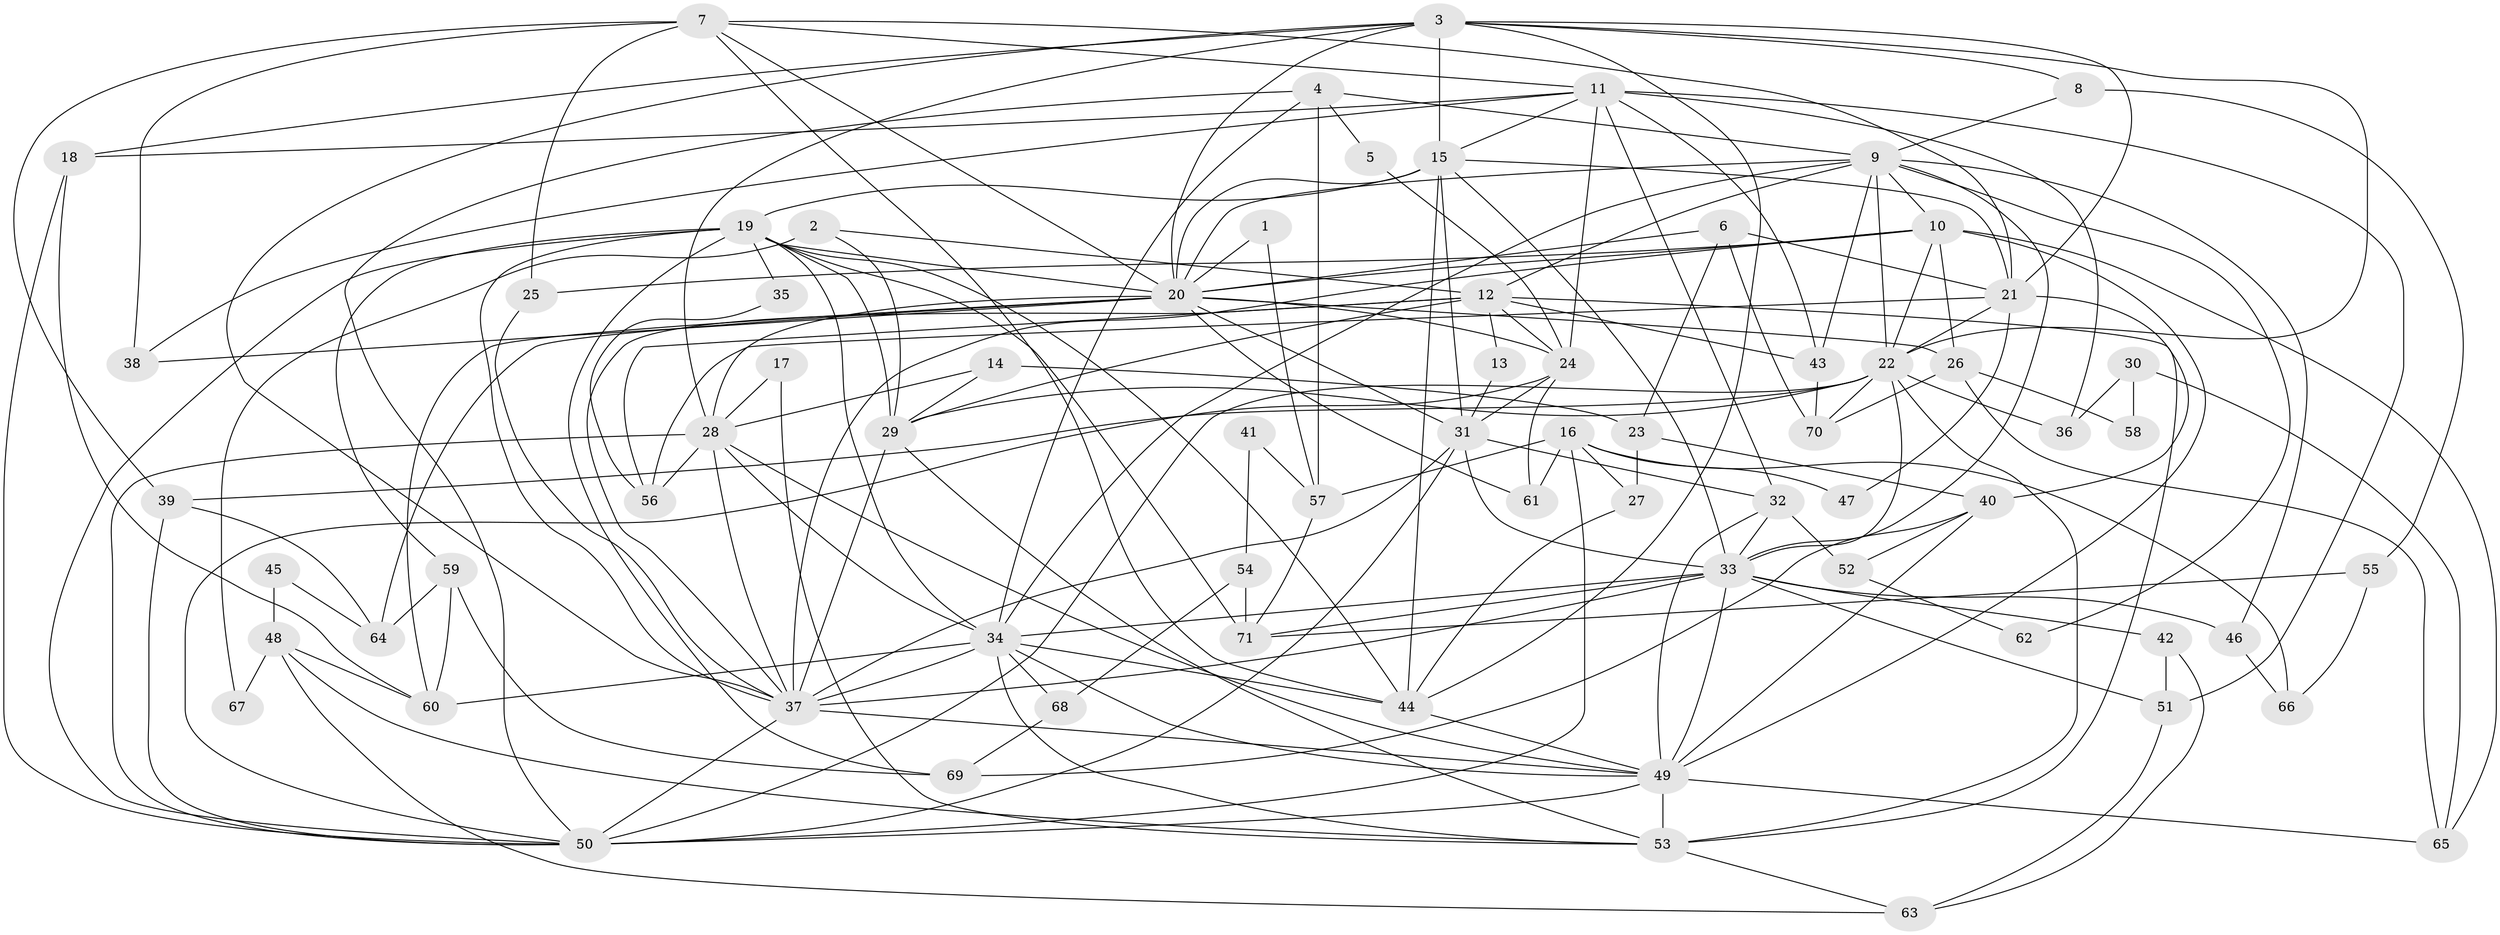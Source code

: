// original degree distribution, {2: 0.14893617021276595, 3: 0.2553191489361702, 5: 0.18439716312056736, 4: 0.2695035460992908, 6: 0.0851063829787234, 8: 0.028368794326241134, 7: 0.028368794326241134}
// Generated by graph-tools (version 1.1) at 2025/36/03/09/25 02:36:24]
// undirected, 71 vertices, 189 edges
graph export_dot {
graph [start="1"]
  node [color=gray90,style=filled];
  1;
  2;
  3;
  4;
  5;
  6;
  7;
  8;
  9;
  10;
  11;
  12;
  13;
  14;
  15;
  16;
  17;
  18;
  19;
  20;
  21;
  22;
  23;
  24;
  25;
  26;
  27;
  28;
  29;
  30;
  31;
  32;
  33;
  34;
  35;
  36;
  37;
  38;
  39;
  40;
  41;
  42;
  43;
  44;
  45;
  46;
  47;
  48;
  49;
  50;
  51;
  52;
  53;
  54;
  55;
  56;
  57;
  58;
  59;
  60;
  61;
  62;
  63;
  64;
  65;
  66;
  67;
  68;
  69;
  70;
  71;
  1 -- 20 [weight=1.0];
  1 -- 57 [weight=1.0];
  2 -- 12 [weight=1.0];
  2 -- 29 [weight=1.0];
  2 -- 67 [weight=1.0];
  3 -- 8 [weight=1.0];
  3 -- 15 [weight=1.0];
  3 -- 18 [weight=1.0];
  3 -- 20 [weight=2.0];
  3 -- 21 [weight=1.0];
  3 -- 22 [weight=2.0];
  3 -- 28 [weight=1.0];
  3 -- 37 [weight=1.0];
  3 -- 44 [weight=1.0];
  4 -- 5 [weight=1.0];
  4 -- 9 [weight=1.0];
  4 -- 34 [weight=1.0];
  4 -- 50 [weight=1.0];
  4 -- 57 [weight=1.0];
  5 -- 24 [weight=1.0];
  6 -- 20 [weight=1.0];
  6 -- 21 [weight=3.0];
  6 -- 23 [weight=1.0];
  6 -- 70 [weight=1.0];
  7 -- 11 [weight=1.0];
  7 -- 20 [weight=2.0];
  7 -- 21 [weight=1.0];
  7 -- 25 [weight=1.0];
  7 -- 38 [weight=1.0];
  7 -- 39 [weight=1.0];
  7 -- 44 [weight=1.0];
  8 -- 9 [weight=1.0];
  8 -- 55 [weight=1.0];
  9 -- 10 [weight=1.0];
  9 -- 12 [weight=1.0];
  9 -- 20 [weight=2.0];
  9 -- 22 [weight=1.0];
  9 -- 33 [weight=1.0];
  9 -- 34 [weight=1.0];
  9 -- 43 [weight=1.0];
  9 -- 46 [weight=1.0];
  9 -- 62 [weight=1.0];
  10 -- 20 [weight=1.0];
  10 -- 22 [weight=2.0];
  10 -- 25 [weight=1.0];
  10 -- 26 [weight=1.0];
  10 -- 37 [weight=2.0];
  10 -- 49 [weight=1.0];
  10 -- 65 [weight=1.0];
  11 -- 15 [weight=1.0];
  11 -- 18 [weight=1.0];
  11 -- 24 [weight=2.0];
  11 -- 32 [weight=2.0];
  11 -- 36 [weight=1.0];
  11 -- 38 [weight=1.0];
  11 -- 43 [weight=1.0];
  11 -- 51 [weight=1.0];
  12 -- 13 [weight=1.0];
  12 -- 24 [weight=1.0];
  12 -- 29 [weight=1.0];
  12 -- 37 [weight=1.0];
  12 -- 43 [weight=1.0];
  12 -- 53 [weight=1.0];
  12 -- 56 [weight=1.0];
  13 -- 31 [weight=1.0];
  14 -- 23 [weight=1.0];
  14 -- 28 [weight=1.0];
  14 -- 29 [weight=1.0];
  15 -- 19 [weight=1.0];
  15 -- 20 [weight=1.0];
  15 -- 21 [weight=1.0];
  15 -- 31 [weight=1.0];
  15 -- 33 [weight=1.0];
  15 -- 44 [weight=1.0];
  16 -- 27 [weight=1.0];
  16 -- 47 [weight=1.0];
  16 -- 50 [weight=1.0];
  16 -- 57 [weight=1.0];
  16 -- 61 [weight=1.0];
  16 -- 66 [weight=1.0];
  17 -- 28 [weight=1.0];
  17 -- 53 [weight=1.0];
  18 -- 50 [weight=1.0];
  18 -- 60 [weight=1.0];
  19 -- 20 [weight=1.0];
  19 -- 29 [weight=1.0];
  19 -- 34 [weight=1.0];
  19 -- 35 [weight=1.0];
  19 -- 37 [weight=1.0];
  19 -- 44 [weight=1.0];
  19 -- 50 [weight=1.0];
  19 -- 59 [weight=1.0];
  19 -- 69 [weight=1.0];
  19 -- 71 [weight=1.0];
  20 -- 24 [weight=1.0];
  20 -- 26 [weight=1.0];
  20 -- 28 [weight=1.0];
  20 -- 31 [weight=1.0];
  20 -- 38 [weight=1.0];
  20 -- 60 [weight=1.0];
  20 -- 61 [weight=1.0];
  20 -- 64 [weight=1.0];
  21 -- 22 [weight=1.0];
  21 -- 40 [weight=1.0];
  21 -- 47 [weight=1.0];
  21 -- 56 [weight=1.0];
  22 -- 29 [weight=2.0];
  22 -- 33 [weight=1.0];
  22 -- 36 [weight=1.0];
  22 -- 39 [weight=1.0];
  22 -- 50 [weight=2.0];
  22 -- 53 [weight=3.0];
  22 -- 70 [weight=1.0];
  23 -- 27 [weight=1.0];
  23 -- 40 [weight=1.0];
  24 -- 31 [weight=1.0];
  24 -- 50 [weight=1.0];
  24 -- 61 [weight=1.0];
  25 -- 37 [weight=1.0];
  26 -- 58 [weight=1.0];
  26 -- 65 [weight=1.0];
  26 -- 70 [weight=1.0];
  27 -- 44 [weight=1.0];
  28 -- 34 [weight=1.0];
  28 -- 37 [weight=1.0];
  28 -- 49 [weight=1.0];
  28 -- 50 [weight=1.0];
  28 -- 56 [weight=1.0];
  29 -- 37 [weight=1.0];
  29 -- 53 [weight=1.0];
  30 -- 36 [weight=1.0];
  30 -- 58 [weight=1.0];
  30 -- 65 [weight=1.0];
  31 -- 32 [weight=1.0];
  31 -- 33 [weight=1.0];
  31 -- 37 [weight=1.0];
  31 -- 50 [weight=1.0];
  32 -- 33 [weight=1.0];
  32 -- 49 [weight=1.0];
  32 -- 52 [weight=1.0];
  33 -- 34 [weight=1.0];
  33 -- 37 [weight=1.0];
  33 -- 42 [weight=1.0];
  33 -- 46 [weight=1.0];
  33 -- 49 [weight=1.0];
  33 -- 51 [weight=1.0];
  33 -- 71 [weight=1.0];
  34 -- 37 [weight=2.0];
  34 -- 44 [weight=1.0];
  34 -- 49 [weight=1.0];
  34 -- 53 [weight=2.0];
  34 -- 60 [weight=1.0];
  34 -- 68 [weight=1.0];
  35 -- 56 [weight=1.0];
  37 -- 49 [weight=1.0];
  37 -- 50 [weight=1.0];
  39 -- 50 [weight=1.0];
  39 -- 64 [weight=1.0];
  40 -- 49 [weight=1.0];
  40 -- 52 [weight=1.0];
  40 -- 69 [weight=1.0];
  41 -- 54 [weight=1.0];
  41 -- 57 [weight=1.0];
  42 -- 51 [weight=1.0];
  42 -- 63 [weight=1.0];
  43 -- 70 [weight=1.0];
  44 -- 49 [weight=1.0];
  45 -- 48 [weight=1.0];
  45 -- 64 [weight=1.0];
  46 -- 66 [weight=1.0];
  48 -- 53 [weight=1.0];
  48 -- 60 [weight=1.0];
  48 -- 63 [weight=1.0];
  48 -- 67 [weight=1.0];
  49 -- 50 [weight=1.0];
  49 -- 53 [weight=1.0];
  49 -- 65 [weight=1.0];
  51 -- 63 [weight=1.0];
  52 -- 62 [weight=1.0];
  53 -- 63 [weight=1.0];
  54 -- 68 [weight=1.0];
  54 -- 71 [weight=1.0];
  55 -- 66 [weight=1.0];
  55 -- 71 [weight=1.0];
  57 -- 71 [weight=1.0];
  59 -- 60 [weight=1.0];
  59 -- 64 [weight=1.0];
  59 -- 69 [weight=1.0];
  68 -- 69 [weight=1.0];
}
